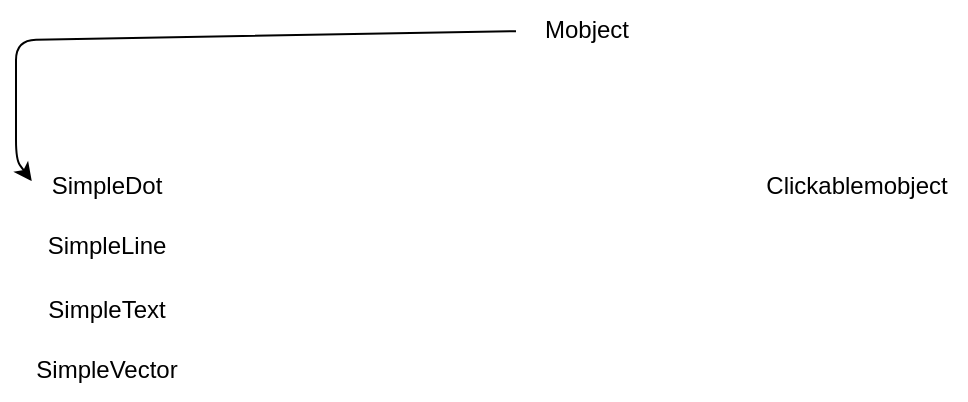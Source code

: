 <mxfile>
    <diagram id="PmRcOdUV1shKi3CDM4da" name="Page-1">
        <mxGraphModel dx="916" dy="554" grid="1" gridSize="10" guides="1" tooltips="1" connect="1" arrows="1" fold="1" page="1" pageScale="1" pageWidth="850" pageHeight="1100" math="0" shadow="0">
            <root>
                <mxCell id="0"/>
                <mxCell id="1" parent="0"/>
                <mxCell id="13" value="" style="edgeStyle=none;html=1;entryX=0.036;entryY=0.418;entryDx=0;entryDy=0;entryPerimeter=0;" edge="1" parent="1" source="2" target="4">
                    <mxGeometry relative="1" as="geometry">
                        <mxPoint x="140" y="160" as="targetPoint"/>
                        <Array as="points">
                            <mxPoint x="140" y="90"/>
                            <mxPoint x="140" y="150"/>
                        </Array>
                    </mxGeometry>
                </mxCell>
                <mxCell id="2" value="Mobject" style="text;html=1;align=center;verticalAlign=middle;resizable=0;points=[];autosize=1;strokeColor=none;fillColor=none;" vertex="1" parent="1">
                    <mxGeometry x="390" y="70" width="70" height="30" as="geometry"/>
                </mxCell>
                <mxCell id="3" value="Clickablemobject" style="text;html=1;align=center;verticalAlign=middle;resizable=0;points=[];autosize=1;strokeColor=none;fillColor=none;" vertex="1" parent="1">
                    <mxGeometry x="505" y="148" width="110" height="30" as="geometry"/>
                </mxCell>
                <mxCell id="4" value="SimpleDot" style="text;html=1;align=center;verticalAlign=middle;resizable=0;points=[];autosize=1;strokeColor=none;fillColor=none;" vertex="1" parent="1">
                    <mxGeometry x="145" y="148" width="80" height="30" as="geometry"/>
                </mxCell>
                <mxCell id="5" value="SimpleLine" style="text;html=1;align=center;verticalAlign=middle;resizable=0;points=[];autosize=1;strokeColor=none;fillColor=none;" vertex="1" parent="1">
                    <mxGeometry x="145" y="178" width="80" height="30" as="geometry"/>
                </mxCell>
                <mxCell id="6" value="SimpleText" style="text;html=1;align=center;verticalAlign=middle;resizable=0;points=[];autosize=1;strokeColor=none;fillColor=none;" vertex="1" parent="1">
                    <mxGeometry x="145" y="210" width="80" height="30" as="geometry"/>
                </mxCell>
                <mxCell id="7" value="SimpleVector" style="text;html=1;align=center;verticalAlign=middle;resizable=0;points=[];autosize=1;strokeColor=none;fillColor=none;" vertex="1" parent="1">
                    <mxGeometry x="140" y="240" width="90" height="30" as="geometry"/>
                </mxCell>
            </root>
        </mxGraphModel>
    </diagram>
</mxfile>
